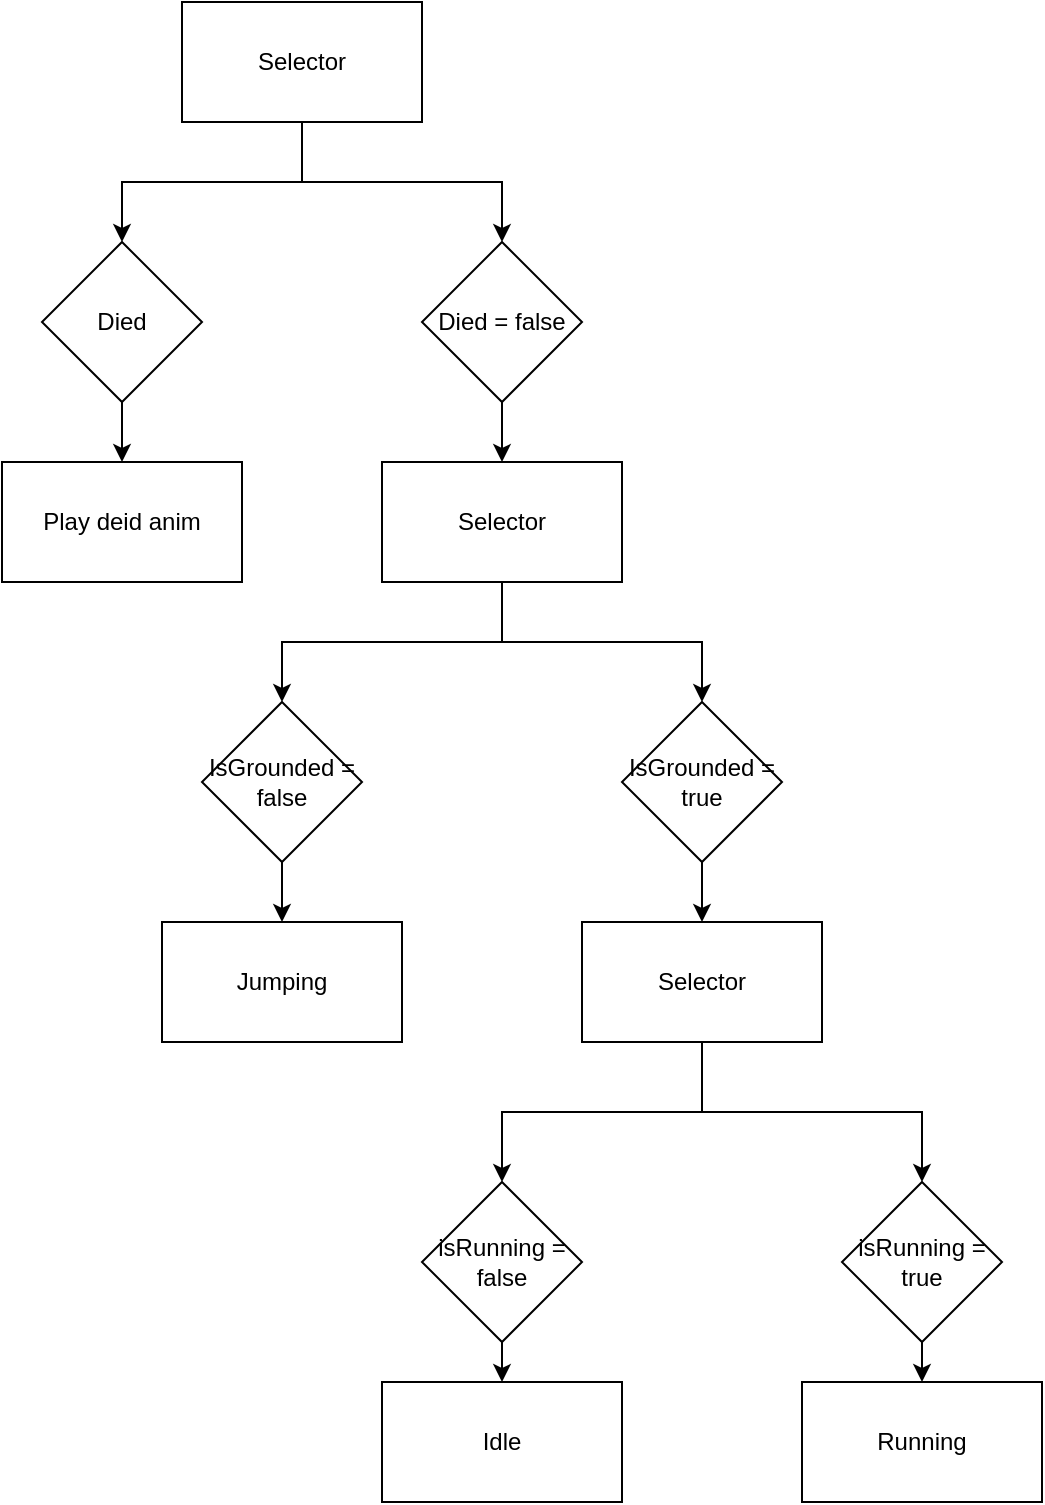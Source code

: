 <mxfile version="14.8.5" type="device"><diagram id="aHwFyeRpoBux0dWPmyp4" name="Page-1"><mxGraphModel dx="1358" dy="802" grid="1" gridSize="10" guides="1" tooltips="1" connect="1" arrows="1" fold="1" page="1" pageScale="1" pageWidth="850" pageHeight="1100" math="0" shadow="0"><root><mxCell id="0"/><mxCell id="1" parent="0"/><mxCell id="aWTg3mWDBrTiiwgcLmiN-1" value="Idle" style="rounded=0;whiteSpace=wrap;html=1;" vertex="1" parent="1"><mxGeometry x="430" y="970" width="120" height="60" as="geometry"/></mxCell><mxCell id="aWTg3mWDBrTiiwgcLmiN-9" style="edgeStyle=orthogonalEdgeStyle;rounded=0;orthogonalLoop=1;jettySize=auto;html=1;exitX=0.5;exitY=1;exitDx=0;exitDy=0;entryX=0.5;entryY=0;entryDx=0;entryDy=0;" edge="1" parent="1" source="aWTg3mWDBrTiiwgcLmiN-2" target="aWTg3mWDBrTiiwgcLmiN-1"><mxGeometry relative="1" as="geometry"/></mxCell><mxCell id="aWTg3mWDBrTiiwgcLmiN-2" value="isRunning = false" style="rhombus;whiteSpace=wrap;html=1;" vertex="1" parent="1"><mxGeometry x="450" y="870" width="80" height="80" as="geometry"/></mxCell><mxCell id="aWTg3mWDBrTiiwgcLmiN-8" style="edgeStyle=orthogonalEdgeStyle;rounded=0;orthogonalLoop=1;jettySize=auto;html=1;exitX=0.5;exitY=1;exitDx=0;exitDy=0;" edge="1" parent="1" source="aWTg3mWDBrTiiwgcLmiN-4" target="aWTg3mWDBrTiiwgcLmiN-2"><mxGeometry relative="1" as="geometry"/></mxCell><mxCell id="aWTg3mWDBrTiiwgcLmiN-13" style="edgeStyle=orthogonalEdgeStyle;rounded=0;orthogonalLoop=1;jettySize=auto;html=1;exitX=0.5;exitY=1;exitDx=0;exitDy=0;entryX=0.5;entryY=0;entryDx=0;entryDy=0;" edge="1" parent="1" source="aWTg3mWDBrTiiwgcLmiN-4" target="aWTg3mWDBrTiiwgcLmiN-12"><mxGeometry relative="1" as="geometry"/></mxCell><mxCell id="aWTg3mWDBrTiiwgcLmiN-4" value="Selector" style="rounded=0;whiteSpace=wrap;html=1;" vertex="1" parent="1"><mxGeometry x="530" y="740" width="120" height="60" as="geometry"/></mxCell><mxCell id="aWTg3mWDBrTiiwgcLmiN-10" value="Running" style="rounded=0;whiteSpace=wrap;html=1;" vertex="1" parent="1"><mxGeometry x="640" y="970" width="120" height="60" as="geometry"/></mxCell><mxCell id="aWTg3mWDBrTiiwgcLmiN-11" style="edgeStyle=orthogonalEdgeStyle;rounded=0;orthogonalLoop=1;jettySize=auto;html=1;exitX=0.5;exitY=1;exitDx=0;exitDy=0;entryX=0.5;entryY=0;entryDx=0;entryDy=0;" edge="1" parent="1" source="aWTg3mWDBrTiiwgcLmiN-12" target="aWTg3mWDBrTiiwgcLmiN-10"><mxGeometry relative="1" as="geometry"/></mxCell><mxCell id="aWTg3mWDBrTiiwgcLmiN-12" value="isRunning = true" style="rhombus;whiteSpace=wrap;html=1;" vertex="1" parent="1"><mxGeometry x="660" y="870" width="80" height="80" as="geometry"/></mxCell><mxCell id="aWTg3mWDBrTiiwgcLmiN-15" value="Jumping" style="rounded=0;whiteSpace=wrap;html=1;" vertex="1" parent="1"><mxGeometry x="320" y="740" width="120" height="60" as="geometry"/></mxCell><mxCell id="aWTg3mWDBrTiiwgcLmiN-18" style="edgeStyle=orthogonalEdgeStyle;rounded=0;orthogonalLoop=1;jettySize=auto;html=1;exitX=0.5;exitY=1;exitDx=0;exitDy=0;" edge="1" parent="1" source="aWTg3mWDBrTiiwgcLmiN-16" target="aWTg3mWDBrTiiwgcLmiN-15"><mxGeometry relative="1" as="geometry"/></mxCell><mxCell id="aWTg3mWDBrTiiwgcLmiN-16" value="IsGrounded = false" style="rhombus;whiteSpace=wrap;html=1;" vertex="1" parent="1"><mxGeometry x="340" y="630" width="80" height="80" as="geometry"/></mxCell><mxCell id="aWTg3mWDBrTiiwgcLmiN-20" style="edgeStyle=orthogonalEdgeStyle;rounded=0;orthogonalLoop=1;jettySize=auto;html=1;exitX=0.5;exitY=1;exitDx=0;exitDy=0;" edge="1" parent="1" source="aWTg3mWDBrTiiwgcLmiN-17" target="aWTg3mWDBrTiiwgcLmiN-4"><mxGeometry relative="1" as="geometry"/></mxCell><mxCell id="aWTg3mWDBrTiiwgcLmiN-17" value="IsGrounded = true" style="rhombus;whiteSpace=wrap;html=1;" vertex="1" parent="1"><mxGeometry x="550" y="630" width="80" height="80" as="geometry"/></mxCell><mxCell id="aWTg3mWDBrTiiwgcLmiN-22" style="edgeStyle=orthogonalEdgeStyle;rounded=0;orthogonalLoop=1;jettySize=auto;html=1;exitX=0.5;exitY=1;exitDx=0;exitDy=0;" edge="1" parent="1" source="aWTg3mWDBrTiiwgcLmiN-21" target="aWTg3mWDBrTiiwgcLmiN-16"><mxGeometry relative="1" as="geometry"/></mxCell><mxCell id="aWTg3mWDBrTiiwgcLmiN-25" style="edgeStyle=orthogonalEdgeStyle;rounded=0;orthogonalLoop=1;jettySize=auto;html=1;exitX=0.5;exitY=1;exitDx=0;exitDy=0;" edge="1" parent="1" source="aWTg3mWDBrTiiwgcLmiN-21" target="aWTg3mWDBrTiiwgcLmiN-17"><mxGeometry relative="1" as="geometry"/></mxCell><mxCell id="aWTg3mWDBrTiiwgcLmiN-21" value="Selector" style="rounded=0;whiteSpace=wrap;html=1;" vertex="1" parent="1"><mxGeometry x="430" y="510" width="120" height="60" as="geometry"/></mxCell><mxCell id="aWTg3mWDBrTiiwgcLmiN-28" style="edgeStyle=orthogonalEdgeStyle;rounded=0;orthogonalLoop=1;jettySize=auto;html=1;exitX=0.5;exitY=1;exitDx=0;exitDy=0;" edge="1" parent="1" source="aWTg3mWDBrTiiwgcLmiN-26" target="aWTg3mWDBrTiiwgcLmiN-27"><mxGeometry relative="1" as="geometry"/></mxCell><mxCell id="aWTg3mWDBrTiiwgcLmiN-26" value="Died" style="rhombus;whiteSpace=wrap;html=1;" vertex="1" parent="1"><mxGeometry x="260" y="400" width="80" height="80" as="geometry"/></mxCell><mxCell id="aWTg3mWDBrTiiwgcLmiN-27" value="Play deid anim" style="rounded=0;whiteSpace=wrap;html=1;" vertex="1" parent="1"><mxGeometry x="240" y="510" width="120" height="60" as="geometry"/></mxCell><mxCell id="aWTg3mWDBrTiiwgcLmiN-30" style="edgeStyle=orthogonalEdgeStyle;rounded=0;orthogonalLoop=1;jettySize=auto;html=1;exitX=0.5;exitY=1;exitDx=0;exitDy=0;entryX=0.5;entryY=0;entryDx=0;entryDy=0;" edge="1" parent="1" source="aWTg3mWDBrTiiwgcLmiN-29" target="aWTg3mWDBrTiiwgcLmiN-21"><mxGeometry relative="1" as="geometry"/></mxCell><mxCell id="aWTg3mWDBrTiiwgcLmiN-29" value="Died = false" style="rhombus;whiteSpace=wrap;html=1;" vertex="1" parent="1"><mxGeometry x="450" y="400" width="80" height="80" as="geometry"/></mxCell><mxCell id="aWTg3mWDBrTiiwgcLmiN-32" style="edgeStyle=orthogonalEdgeStyle;rounded=0;orthogonalLoop=1;jettySize=auto;html=1;exitX=0.5;exitY=1;exitDx=0;exitDy=0;entryX=0.5;entryY=0;entryDx=0;entryDy=0;" edge="1" parent="1" source="aWTg3mWDBrTiiwgcLmiN-31" target="aWTg3mWDBrTiiwgcLmiN-26"><mxGeometry relative="1" as="geometry"/></mxCell><mxCell id="aWTg3mWDBrTiiwgcLmiN-34" style="edgeStyle=orthogonalEdgeStyle;rounded=0;orthogonalLoop=1;jettySize=auto;html=1;exitX=0.5;exitY=1;exitDx=0;exitDy=0;" edge="1" parent="1" source="aWTg3mWDBrTiiwgcLmiN-31" target="aWTg3mWDBrTiiwgcLmiN-29"><mxGeometry relative="1" as="geometry"/></mxCell><mxCell id="aWTg3mWDBrTiiwgcLmiN-31" value="Selector" style="rounded=0;whiteSpace=wrap;html=1;" vertex="1" parent="1"><mxGeometry x="330" y="280" width="120" height="60" as="geometry"/></mxCell></root></mxGraphModel></diagram></mxfile>
